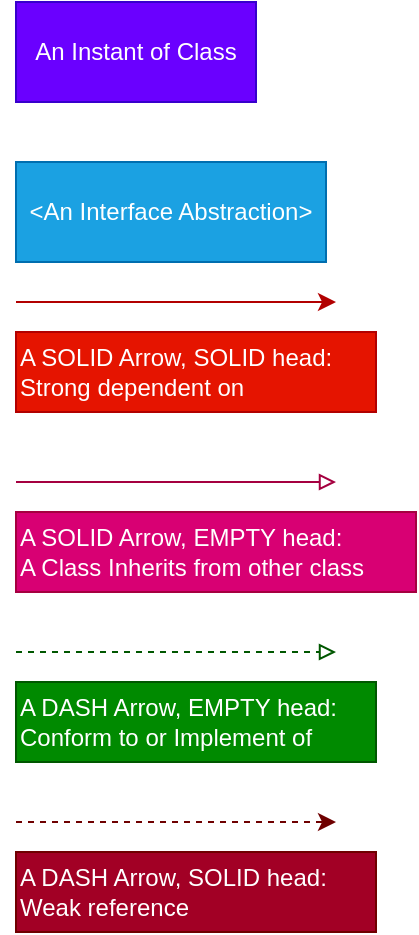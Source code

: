 <mxfile version="22.1.11" type="github">
  <diagram name="Page-1" id="MM4lBc3isKhv1aYaFMYS">
    <mxGraphModel dx="584" dy="828" grid="1" gridSize="10" guides="1" tooltips="1" connect="1" arrows="1" fold="1" page="1" pageScale="1" pageWidth="850" pageHeight="1100" math="0" shadow="0">
      <root>
        <mxCell id="0" />
        <mxCell id="1" parent="0" />
        <mxCell id="tfxQ25nDx0aV2IUllxwm-1" value="An Instant of Class" style="rounded=0;whiteSpace=wrap;html=1;fillColor=#6a00ff;fontColor=#ffffff;strokeColor=#3700CC;" vertex="1" parent="1">
          <mxGeometry x="1500" y="40" width="120" height="50" as="geometry" />
        </mxCell>
        <mxCell id="tfxQ25nDx0aV2IUllxwm-2" value="&amp;lt;An Interface Abstraction&amp;gt;" style="rounded=0;whiteSpace=wrap;html=1;fillColor=#1ba1e2;fontColor=#ffffff;strokeColor=#006EAF;" vertex="1" parent="1">
          <mxGeometry x="1500" y="120" width="155" height="50" as="geometry" />
        </mxCell>
        <mxCell id="tfxQ25nDx0aV2IUllxwm-3" value="" style="endArrow=classic;html=1;rounded=0;align=left;fillColor=#e51400;strokeColor=#B20000;" edge="1" parent="1">
          <mxGeometry width="50" height="50" relative="1" as="geometry">
            <mxPoint x="1500" y="190" as="sourcePoint" />
            <mxPoint x="1660" y="190" as="targetPoint" />
          </mxGeometry>
        </mxCell>
        <mxCell id="tfxQ25nDx0aV2IUllxwm-4" value="A SOLID Arrow, SOLID head:&lt;br&gt;Strong dependent on" style="text;html=1;align=left;verticalAlign=middle;resizable=0;points=[];autosize=1;strokeColor=#B20000;fillColor=#e51400;fontColor=#ffffff;" vertex="1" parent="1">
          <mxGeometry x="1500" y="205" width="180" height="40" as="geometry" />
        </mxCell>
        <mxCell id="tfxQ25nDx0aV2IUllxwm-5" value="" style="endArrow=block;html=1;rounded=0;align=left;fillColor=#d80073;strokeColor=#A50040;endFill=0;" edge="1" parent="1">
          <mxGeometry width="50" height="50" relative="1" as="geometry">
            <mxPoint x="1500" y="280" as="sourcePoint" />
            <mxPoint x="1660" y="280" as="targetPoint" />
          </mxGeometry>
        </mxCell>
        <mxCell id="tfxQ25nDx0aV2IUllxwm-6" value="A SOLID Arrow, EMPTY head:&lt;br&gt;A Class Inherits from other class" style="text;html=1;align=left;verticalAlign=middle;resizable=0;points=[];autosize=1;strokeColor=#A50040;fillColor=#d80073;fontColor=#ffffff;" vertex="1" parent="1">
          <mxGeometry x="1500" y="295" width="200" height="40" as="geometry" />
        </mxCell>
        <mxCell id="tfxQ25nDx0aV2IUllxwm-7" value="" style="endArrow=block;html=1;rounded=0;align=left;fillColor=#008a00;strokeColor=#005700;dashed=1;endFill=0;" edge="1" parent="1">
          <mxGeometry width="50" height="50" relative="1" as="geometry">
            <mxPoint x="1500" y="365" as="sourcePoint" />
            <mxPoint x="1660" y="365" as="targetPoint" />
          </mxGeometry>
        </mxCell>
        <mxCell id="tfxQ25nDx0aV2IUllxwm-8" value="A DASH Arrow, EMPTY head:&lt;br&gt;Conform to or Implement of" style="text;html=1;align=left;verticalAlign=middle;resizable=0;points=[];autosize=1;strokeColor=#005700;fillColor=#008a00;fontColor=#ffffff;" vertex="1" parent="1">
          <mxGeometry x="1500" y="380" width="180" height="40" as="geometry" />
        </mxCell>
        <mxCell id="tfxQ25nDx0aV2IUllxwm-9" value="" style="endArrow=classic;html=1;rounded=0;align=left;dashed=1;endFill=1;fillColor=#a20025;strokeColor=#6F0000;" edge="1" parent="1">
          <mxGeometry width="50" height="50" relative="1" as="geometry">
            <mxPoint x="1500" y="450" as="sourcePoint" />
            <mxPoint x="1660" y="450" as="targetPoint" />
          </mxGeometry>
        </mxCell>
        <mxCell id="tfxQ25nDx0aV2IUllxwm-10" value="A DASH Arrow, SOLID head:&lt;br&gt;Weak reference" style="text;html=1;align=left;verticalAlign=middle;resizable=0;points=[];autosize=1;fillColor=#a20025;fontColor=#ffffff;strokeColor=#6F0000;" vertex="1" parent="1">
          <mxGeometry x="1500" y="465" width="180" height="40" as="geometry" />
        </mxCell>
      </root>
    </mxGraphModel>
  </diagram>
</mxfile>
